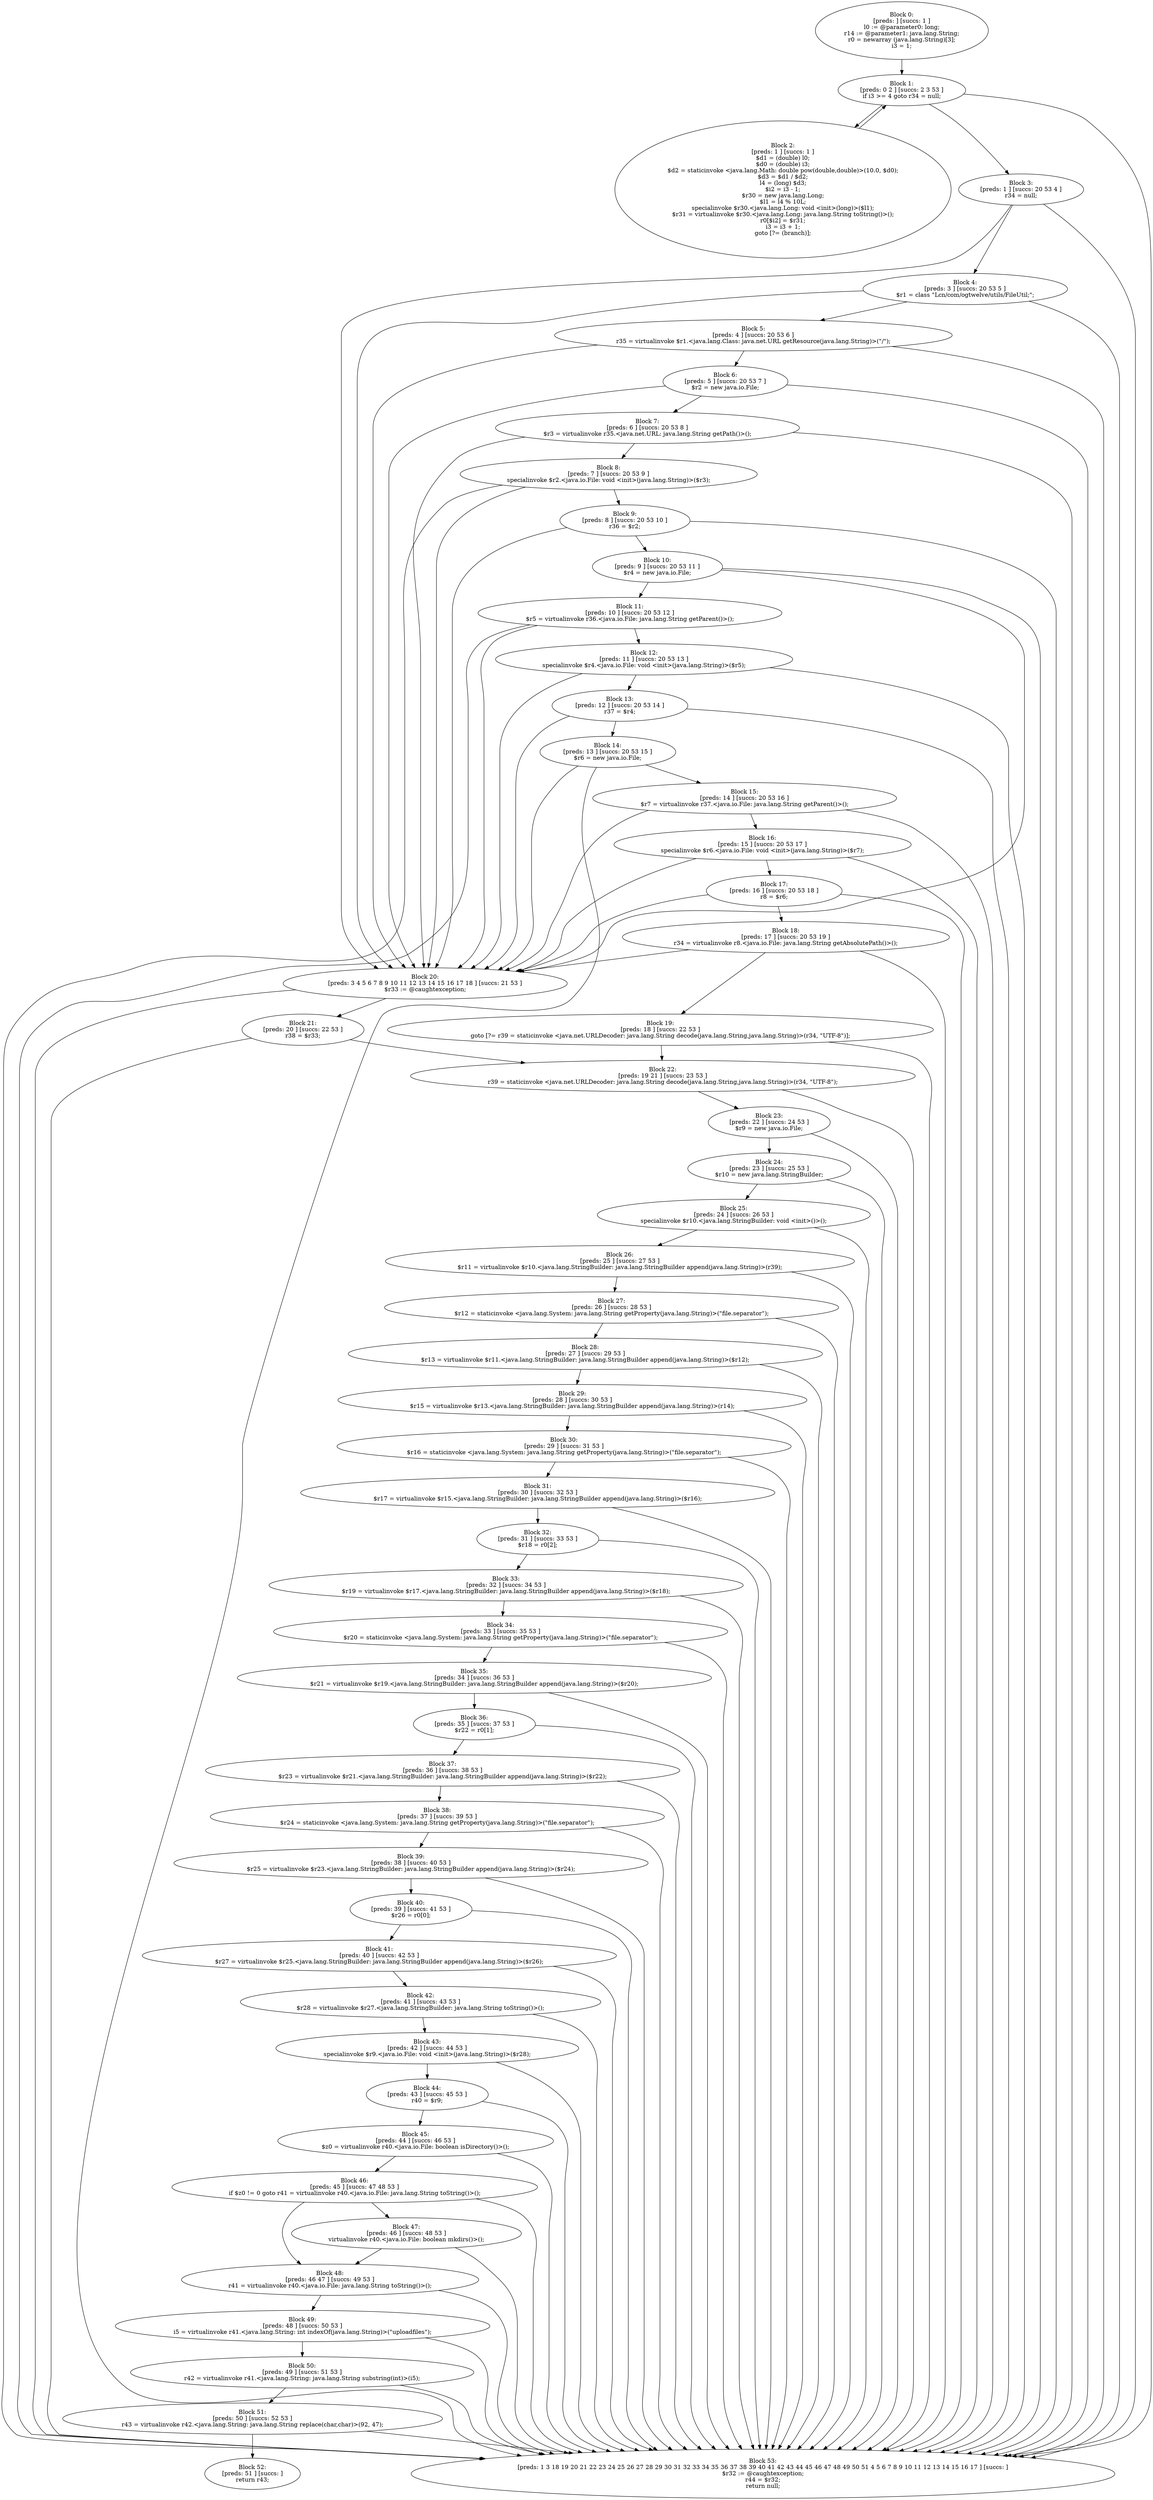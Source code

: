 digraph "unitGraph" {
    "Block 0:
[preds: ] [succs: 1 ]
l0 := @parameter0: long;
r14 := @parameter1: java.lang.String;
r0 = newarray (java.lang.String)[3];
i3 = 1;
"
    "Block 1:
[preds: 0 2 ] [succs: 2 3 53 ]
if i3 >= 4 goto r34 = null;
"
    "Block 2:
[preds: 1 ] [succs: 1 ]
$d1 = (double) l0;
$d0 = (double) i3;
$d2 = staticinvoke <java.lang.Math: double pow(double,double)>(10.0, $d0);
$d3 = $d1 / $d2;
l4 = (long) $d3;
$i2 = i3 - 1;
$r30 = new java.lang.Long;
$l1 = l4 % 10L;
specialinvoke $r30.<java.lang.Long: void <init>(long)>($l1);
$r31 = virtualinvoke $r30.<java.lang.Long: java.lang.String toString()>();
r0[$i2] = $r31;
i3 = i3 + 1;
goto [?= (branch)];
"
    "Block 3:
[preds: 1 ] [succs: 20 53 4 ]
r34 = null;
"
    "Block 4:
[preds: 3 ] [succs: 20 53 5 ]
$r1 = class \"Lcn/com/ogtwelve/utils/FileUtil;\";
"
    "Block 5:
[preds: 4 ] [succs: 20 53 6 ]
r35 = virtualinvoke $r1.<java.lang.Class: java.net.URL getResource(java.lang.String)>(\"/\");
"
    "Block 6:
[preds: 5 ] [succs: 20 53 7 ]
$r2 = new java.io.File;
"
    "Block 7:
[preds: 6 ] [succs: 20 53 8 ]
$r3 = virtualinvoke r35.<java.net.URL: java.lang.String getPath()>();
"
    "Block 8:
[preds: 7 ] [succs: 20 53 9 ]
specialinvoke $r2.<java.io.File: void <init>(java.lang.String)>($r3);
"
    "Block 9:
[preds: 8 ] [succs: 20 53 10 ]
r36 = $r2;
"
    "Block 10:
[preds: 9 ] [succs: 20 53 11 ]
$r4 = new java.io.File;
"
    "Block 11:
[preds: 10 ] [succs: 20 53 12 ]
$r5 = virtualinvoke r36.<java.io.File: java.lang.String getParent()>();
"
    "Block 12:
[preds: 11 ] [succs: 20 53 13 ]
specialinvoke $r4.<java.io.File: void <init>(java.lang.String)>($r5);
"
    "Block 13:
[preds: 12 ] [succs: 20 53 14 ]
r37 = $r4;
"
    "Block 14:
[preds: 13 ] [succs: 20 53 15 ]
$r6 = new java.io.File;
"
    "Block 15:
[preds: 14 ] [succs: 20 53 16 ]
$r7 = virtualinvoke r37.<java.io.File: java.lang.String getParent()>();
"
    "Block 16:
[preds: 15 ] [succs: 20 53 17 ]
specialinvoke $r6.<java.io.File: void <init>(java.lang.String)>($r7);
"
    "Block 17:
[preds: 16 ] [succs: 20 53 18 ]
r8 = $r6;
"
    "Block 18:
[preds: 17 ] [succs: 20 53 19 ]
r34 = virtualinvoke r8.<java.io.File: java.lang.String getAbsolutePath()>();
"
    "Block 19:
[preds: 18 ] [succs: 22 53 ]
goto [?= r39 = staticinvoke <java.net.URLDecoder: java.lang.String decode(java.lang.String,java.lang.String)>(r34, \"UTF-8\")];
"
    "Block 20:
[preds: 3 4 5 6 7 8 9 10 11 12 13 14 15 16 17 18 ] [succs: 21 53 ]
$r33 := @caughtexception;
"
    "Block 21:
[preds: 20 ] [succs: 22 53 ]
r38 = $r33;
"
    "Block 22:
[preds: 19 21 ] [succs: 23 53 ]
r39 = staticinvoke <java.net.URLDecoder: java.lang.String decode(java.lang.String,java.lang.String)>(r34, \"UTF-8\");
"
    "Block 23:
[preds: 22 ] [succs: 24 53 ]
$r9 = new java.io.File;
"
    "Block 24:
[preds: 23 ] [succs: 25 53 ]
$r10 = new java.lang.StringBuilder;
"
    "Block 25:
[preds: 24 ] [succs: 26 53 ]
specialinvoke $r10.<java.lang.StringBuilder: void <init>()>();
"
    "Block 26:
[preds: 25 ] [succs: 27 53 ]
$r11 = virtualinvoke $r10.<java.lang.StringBuilder: java.lang.StringBuilder append(java.lang.String)>(r39);
"
    "Block 27:
[preds: 26 ] [succs: 28 53 ]
$r12 = staticinvoke <java.lang.System: java.lang.String getProperty(java.lang.String)>(\"file.separator\");
"
    "Block 28:
[preds: 27 ] [succs: 29 53 ]
$r13 = virtualinvoke $r11.<java.lang.StringBuilder: java.lang.StringBuilder append(java.lang.String)>($r12);
"
    "Block 29:
[preds: 28 ] [succs: 30 53 ]
$r15 = virtualinvoke $r13.<java.lang.StringBuilder: java.lang.StringBuilder append(java.lang.String)>(r14);
"
    "Block 30:
[preds: 29 ] [succs: 31 53 ]
$r16 = staticinvoke <java.lang.System: java.lang.String getProperty(java.lang.String)>(\"file.separator\");
"
    "Block 31:
[preds: 30 ] [succs: 32 53 ]
$r17 = virtualinvoke $r15.<java.lang.StringBuilder: java.lang.StringBuilder append(java.lang.String)>($r16);
"
    "Block 32:
[preds: 31 ] [succs: 33 53 ]
$r18 = r0[2];
"
    "Block 33:
[preds: 32 ] [succs: 34 53 ]
$r19 = virtualinvoke $r17.<java.lang.StringBuilder: java.lang.StringBuilder append(java.lang.String)>($r18);
"
    "Block 34:
[preds: 33 ] [succs: 35 53 ]
$r20 = staticinvoke <java.lang.System: java.lang.String getProperty(java.lang.String)>(\"file.separator\");
"
    "Block 35:
[preds: 34 ] [succs: 36 53 ]
$r21 = virtualinvoke $r19.<java.lang.StringBuilder: java.lang.StringBuilder append(java.lang.String)>($r20);
"
    "Block 36:
[preds: 35 ] [succs: 37 53 ]
$r22 = r0[1];
"
    "Block 37:
[preds: 36 ] [succs: 38 53 ]
$r23 = virtualinvoke $r21.<java.lang.StringBuilder: java.lang.StringBuilder append(java.lang.String)>($r22);
"
    "Block 38:
[preds: 37 ] [succs: 39 53 ]
$r24 = staticinvoke <java.lang.System: java.lang.String getProperty(java.lang.String)>(\"file.separator\");
"
    "Block 39:
[preds: 38 ] [succs: 40 53 ]
$r25 = virtualinvoke $r23.<java.lang.StringBuilder: java.lang.StringBuilder append(java.lang.String)>($r24);
"
    "Block 40:
[preds: 39 ] [succs: 41 53 ]
$r26 = r0[0];
"
    "Block 41:
[preds: 40 ] [succs: 42 53 ]
$r27 = virtualinvoke $r25.<java.lang.StringBuilder: java.lang.StringBuilder append(java.lang.String)>($r26);
"
    "Block 42:
[preds: 41 ] [succs: 43 53 ]
$r28 = virtualinvoke $r27.<java.lang.StringBuilder: java.lang.String toString()>();
"
    "Block 43:
[preds: 42 ] [succs: 44 53 ]
specialinvoke $r9.<java.io.File: void <init>(java.lang.String)>($r28);
"
    "Block 44:
[preds: 43 ] [succs: 45 53 ]
r40 = $r9;
"
    "Block 45:
[preds: 44 ] [succs: 46 53 ]
$z0 = virtualinvoke r40.<java.io.File: boolean isDirectory()>();
"
    "Block 46:
[preds: 45 ] [succs: 47 48 53 ]
if $z0 != 0 goto r41 = virtualinvoke r40.<java.io.File: java.lang.String toString()>();
"
    "Block 47:
[preds: 46 ] [succs: 48 53 ]
virtualinvoke r40.<java.io.File: boolean mkdirs()>();
"
    "Block 48:
[preds: 46 47 ] [succs: 49 53 ]
r41 = virtualinvoke r40.<java.io.File: java.lang.String toString()>();
"
    "Block 49:
[preds: 48 ] [succs: 50 53 ]
i5 = virtualinvoke r41.<java.lang.String: int indexOf(java.lang.String)>(\"uploadfiles\");
"
    "Block 50:
[preds: 49 ] [succs: 51 53 ]
r42 = virtualinvoke r41.<java.lang.String: java.lang.String substring(int)>(i5);
"
    "Block 51:
[preds: 50 ] [succs: 52 53 ]
r43 = virtualinvoke r42.<java.lang.String: java.lang.String replace(char,char)>(92, 47);
"
    "Block 52:
[preds: 51 ] [succs: ]
return r43;
"
    "Block 53:
[preds: 1 3 18 19 20 21 22 23 24 25 26 27 28 29 30 31 32 33 34 35 36 37 38 39 40 41 42 43 44 45 46 47 48 49 50 51 4 5 6 7 8 9 10 11 12 13 14 15 16 17 ] [succs: ]
$r32 := @caughtexception;
r44 = $r32;
return null;
"
    "Block 0:
[preds: ] [succs: 1 ]
l0 := @parameter0: long;
r14 := @parameter1: java.lang.String;
r0 = newarray (java.lang.String)[3];
i3 = 1;
"->"Block 1:
[preds: 0 2 ] [succs: 2 3 53 ]
if i3 >= 4 goto r34 = null;
";
    "Block 1:
[preds: 0 2 ] [succs: 2 3 53 ]
if i3 >= 4 goto r34 = null;
"->"Block 2:
[preds: 1 ] [succs: 1 ]
$d1 = (double) l0;
$d0 = (double) i3;
$d2 = staticinvoke <java.lang.Math: double pow(double,double)>(10.0, $d0);
$d3 = $d1 / $d2;
l4 = (long) $d3;
$i2 = i3 - 1;
$r30 = new java.lang.Long;
$l1 = l4 % 10L;
specialinvoke $r30.<java.lang.Long: void <init>(long)>($l1);
$r31 = virtualinvoke $r30.<java.lang.Long: java.lang.String toString()>();
r0[$i2] = $r31;
i3 = i3 + 1;
goto [?= (branch)];
";
    "Block 1:
[preds: 0 2 ] [succs: 2 3 53 ]
if i3 >= 4 goto r34 = null;
"->"Block 3:
[preds: 1 ] [succs: 20 53 4 ]
r34 = null;
";
    "Block 1:
[preds: 0 2 ] [succs: 2 3 53 ]
if i3 >= 4 goto r34 = null;
"->"Block 53:
[preds: 1 3 18 19 20 21 22 23 24 25 26 27 28 29 30 31 32 33 34 35 36 37 38 39 40 41 42 43 44 45 46 47 48 49 50 51 4 5 6 7 8 9 10 11 12 13 14 15 16 17 ] [succs: ]
$r32 := @caughtexception;
r44 = $r32;
return null;
";
    "Block 2:
[preds: 1 ] [succs: 1 ]
$d1 = (double) l0;
$d0 = (double) i3;
$d2 = staticinvoke <java.lang.Math: double pow(double,double)>(10.0, $d0);
$d3 = $d1 / $d2;
l4 = (long) $d3;
$i2 = i3 - 1;
$r30 = new java.lang.Long;
$l1 = l4 % 10L;
specialinvoke $r30.<java.lang.Long: void <init>(long)>($l1);
$r31 = virtualinvoke $r30.<java.lang.Long: java.lang.String toString()>();
r0[$i2] = $r31;
i3 = i3 + 1;
goto [?= (branch)];
"->"Block 1:
[preds: 0 2 ] [succs: 2 3 53 ]
if i3 >= 4 goto r34 = null;
";
    "Block 3:
[preds: 1 ] [succs: 20 53 4 ]
r34 = null;
"->"Block 20:
[preds: 3 4 5 6 7 8 9 10 11 12 13 14 15 16 17 18 ] [succs: 21 53 ]
$r33 := @caughtexception;
";
    "Block 3:
[preds: 1 ] [succs: 20 53 4 ]
r34 = null;
"->"Block 53:
[preds: 1 3 18 19 20 21 22 23 24 25 26 27 28 29 30 31 32 33 34 35 36 37 38 39 40 41 42 43 44 45 46 47 48 49 50 51 4 5 6 7 8 9 10 11 12 13 14 15 16 17 ] [succs: ]
$r32 := @caughtexception;
r44 = $r32;
return null;
";
    "Block 3:
[preds: 1 ] [succs: 20 53 4 ]
r34 = null;
"->"Block 4:
[preds: 3 ] [succs: 20 53 5 ]
$r1 = class \"Lcn/com/ogtwelve/utils/FileUtil;\";
";
    "Block 4:
[preds: 3 ] [succs: 20 53 5 ]
$r1 = class \"Lcn/com/ogtwelve/utils/FileUtil;\";
"->"Block 20:
[preds: 3 4 5 6 7 8 9 10 11 12 13 14 15 16 17 18 ] [succs: 21 53 ]
$r33 := @caughtexception;
";
    "Block 4:
[preds: 3 ] [succs: 20 53 5 ]
$r1 = class \"Lcn/com/ogtwelve/utils/FileUtil;\";
"->"Block 53:
[preds: 1 3 18 19 20 21 22 23 24 25 26 27 28 29 30 31 32 33 34 35 36 37 38 39 40 41 42 43 44 45 46 47 48 49 50 51 4 5 6 7 8 9 10 11 12 13 14 15 16 17 ] [succs: ]
$r32 := @caughtexception;
r44 = $r32;
return null;
";
    "Block 4:
[preds: 3 ] [succs: 20 53 5 ]
$r1 = class \"Lcn/com/ogtwelve/utils/FileUtil;\";
"->"Block 5:
[preds: 4 ] [succs: 20 53 6 ]
r35 = virtualinvoke $r1.<java.lang.Class: java.net.URL getResource(java.lang.String)>(\"/\");
";
    "Block 5:
[preds: 4 ] [succs: 20 53 6 ]
r35 = virtualinvoke $r1.<java.lang.Class: java.net.URL getResource(java.lang.String)>(\"/\");
"->"Block 20:
[preds: 3 4 5 6 7 8 9 10 11 12 13 14 15 16 17 18 ] [succs: 21 53 ]
$r33 := @caughtexception;
";
    "Block 5:
[preds: 4 ] [succs: 20 53 6 ]
r35 = virtualinvoke $r1.<java.lang.Class: java.net.URL getResource(java.lang.String)>(\"/\");
"->"Block 53:
[preds: 1 3 18 19 20 21 22 23 24 25 26 27 28 29 30 31 32 33 34 35 36 37 38 39 40 41 42 43 44 45 46 47 48 49 50 51 4 5 6 7 8 9 10 11 12 13 14 15 16 17 ] [succs: ]
$r32 := @caughtexception;
r44 = $r32;
return null;
";
    "Block 5:
[preds: 4 ] [succs: 20 53 6 ]
r35 = virtualinvoke $r1.<java.lang.Class: java.net.URL getResource(java.lang.String)>(\"/\");
"->"Block 6:
[preds: 5 ] [succs: 20 53 7 ]
$r2 = new java.io.File;
";
    "Block 6:
[preds: 5 ] [succs: 20 53 7 ]
$r2 = new java.io.File;
"->"Block 20:
[preds: 3 4 5 6 7 8 9 10 11 12 13 14 15 16 17 18 ] [succs: 21 53 ]
$r33 := @caughtexception;
";
    "Block 6:
[preds: 5 ] [succs: 20 53 7 ]
$r2 = new java.io.File;
"->"Block 53:
[preds: 1 3 18 19 20 21 22 23 24 25 26 27 28 29 30 31 32 33 34 35 36 37 38 39 40 41 42 43 44 45 46 47 48 49 50 51 4 5 6 7 8 9 10 11 12 13 14 15 16 17 ] [succs: ]
$r32 := @caughtexception;
r44 = $r32;
return null;
";
    "Block 6:
[preds: 5 ] [succs: 20 53 7 ]
$r2 = new java.io.File;
"->"Block 7:
[preds: 6 ] [succs: 20 53 8 ]
$r3 = virtualinvoke r35.<java.net.URL: java.lang.String getPath()>();
";
    "Block 7:
[preds: 6 ] [succs: 20 53 8 ]
$r3 = virtualinvoke r35.<java.net.URL: java.lang.String getPath()>();
"->"Block 20:
[preds: 3 4 5 6 7 8 9 10 11 12 13 14 15 16 17 18 ] [succs: 21 53 ]
$r33 := @caughtexception;
";
    "Block 7:
[preds: 6 ] [succs: 20 53 8 ]
$r3 = virtualinvoke r35.<java.net.URL: java.lang.String getPath()>();
"->"Block 53:
[preds: 1 3 18 19 20 21 22 23 24 25 26 27 28 29 30 31 32 33 34 35 36 37 38 39 40 41 42 43 44 45 46 47 48 49 50 51 4 5 6 7 8 9 10 11 12 13 14 15 16 17 ] [succs: ]
$r32 := @caughtexception;
r44 = $r32;
return null;
";
    "Block 7:
[preds: 6 ] [succs: 20 53 8 ]
$r3 = virtualinvoke r35.<java.net.URL: java.lang.String getPath()>();
"->"Block 8:
[preds: 7 ] [succs: 20 53 9 ]
specialinvoke $r2.<java.io.File: void <init>(java.lang.String)>($r3);
";
    "Block 8:
[preds: 7 ] [succs: 20 53 9 ]
specialinvoke $r2.<java.io.File: void <init>(java.lang.String)>($r3);
"->"Block 20:
[preds: 3 4 5 6 7 8 9 10 11 12 13 14 15 16 17 18 ] [succs: 21 53 ]
$r33 := @caughtexception;
";
    "Block 8:
[preds: 7 ] [succs: 20 53 9 ]
specialinvoke $r2.<java.io.File: void <init>(java.lang.String)>($r3);
"->"Block 53:
[preds: 1 3 18 19 20 21 22 23 24 25 26 27 28 29 30 31 32 33 34 35 36 37 38 39 40 41 42 43 44 45 46 47 48 49 50 51 4 5 6 7 8 9 10 11 12 13 14 15 16 17 ] [succs: ]
$r32 := @caughtexception;
r44 = $r32;
return null;
";
    "Block 8:
[preds: 7 ] [succs: 20 53 9 ]
specialinvoke $r2.<java.io.File: void <init>(java.lang.String)>($r3);
"->"Block 9:
[preds: 8 ] [succs: 20 53 10 ]
r36 = $r2;
";
    "Block 9:
[preds: 8 ] [succs: 20 53 10 ]
r36 = $r2;
"->"Block 20:
[preds: 3 4 5 6 7 8 9 10 11 12 13 14 15 16 17 18 ] [succs: 21 53 ]
$r33 := @caughtexception;
";
    "Block 9:
[preds: 8 ] [succs: 20 53 10 ]
r36 = $r2;
"->"Block 53:
[preds: 1 3 18 19 20 21 22 23 24 25 26 27 28 29 30 31 32 33 34 35 36 37 38 39 40 41 42 43 44 45 46 47 48 49 50 51 4 5 6 7 8 9 10 11 12 13 14 15 16 17 ] [succs: ]
$r32 := @caughtexception;
r44 = $r32;
return null;
";
    "Block 9:
[preds: 8 ] [succs: 20 53 10 ]
r36 = $r2;
"->"Block 10:
[preds: 9 ] [succs: 20 53 11 ]
$r4 = new java.io.File;
";
    "Block 10:
[preds: 9 ] [succs: 20 53 11 ]
$r4 = new java.io.File;
"->"Block 20:
[preds: 3 4 5 6 7 8 9 10 11 12 13 14 15 16 17 18 ] [succs: 21 53 ]
$r33 := @caughtexception;
";
    "Block 10:
[preds: 9 ] [succs: 20 53 11 ]
$r4 = new java.io.File;
"->"Block 53:
[preds: 1 3 18 19 20 21 22 23 24 25 26 27 28 29 30 31 32 33 34 35 36 37 38 39 40 41 42 43 44 45 46 47 48 49 50 51 4 5 6 7 8 9 10 11 12 13 14 15 16 17 ] [succs: ]
$r32 := @caughtexception;
r44 = $r32;
return null;
";
    "Block 10:
[preds: 9 ] [succs: 20 53 11 ]
$r4 = new java.io.File;
"->"Block 11:
[preds: 10 ] [succs: 20 53 12 ]
$r5 = virtualinvoke r36.<java.io.File: java.lang.String getParent()>();
";
    "Block 11:
[preds: 10 ] [succs: 20 53 12 ]
$r5 = virtualinvoke r36.<java.io.File: java.lang.String getParent()>();
"->"Block 20:
[preds: 3 4 5 6 7 8 9 10 11 12 13 14 15 16 17 18 ] [succs: 21 53 ]
$r33 := @caughtexception;
";
    "Block 11:
[preds: 10 ] [succs: 20 53 12 ]
$r5 = virtualinvoke r36.<java.io.File: java.lang.String getParent()>();
"->"Block 53:
[preds: 1 3 18 19 20 21 22 23 24 25 26 27 28 29 30 31 32 33 34 35 36 37 38 39 40 41 42 43 44 45 46 47 48 49 50 51 4 5 6 7 8 9 10 11 12 13 14 15 16 17 ] [succs: ]
$r32 := @caughtexception;
r44 = $r32;
return null;
";
    "Block 11:
[preds: 10 ] [succs: 20 53 12 ]
$r5 = virtualinvoke r36.<java.io.File: java.lang.String getParent()>();
"->"Block 12:
[preds: 11 ] [succs: 20 53 13 ]
specialinvoke $r4.<java.io.File: void <init>(java.lang.String)>($r5);
";
    "Block 12:
[preds: 11 ] [succs: 20 53 13 ]
specialinvoke $r4.<java.io.File: void <init>(java.lang.String)>($r5);
"->"Block 20:
[preds: 3 4 5 6 7 8 9 10 11 12 13 14 15 16 17 18 ] [succs: 21 53 ]
$r33 := @caughtexception;
";
    "Block 12:
[preds: 11 ] [succs: 20 53 13 ]
specialinvoke $r4.<java.io.File: void <init>(java.lang.String)>($r5);
"->"Block 53:
[preds: 1 3 18 19 20 21 22 23 24 25 26 27 28 29 30 31 32 33 34 35 36 37 38 39 40 41 42 43 44 45 46 47 48 49 50 51 4 5 6 7 8 9 10 11 12 13 14 15 16 17 ] [succs: ]
$r32 := @caughtexception;
r44 = $r32;
return null;
";
    "Block 12:
[preds: 11 ] [succs: 20 53 13 ]
specialinvoke $r4.<java.io.File: void <init>(java.lang.String)>($r5);
"->"Block 13:
[preds: 12 ] [succs: 20 53 14 ]
r37 = $r4;
";
    "Block 13:
[preds: 12 ] [succs: 20 53 14 ]
r37 = $r4;
"->"Block 20:
[preds: 3 4 5 6 7 8 9 10 11 12 13 14 15 16 17 18 ] [succs: 21 53 ]
$r33 := @caughtexception;
";
    "Block 13:
[preds: 12 ] [succs: 20 53 14 ]
r37 = $r4;
"->"Block 53:
[preds: 1 3 18 19 20 21 22 23 24 25 26 27 28 29 30 31 32 33 34 35 36 37 38 39 40 41 42 43 44 45 46 47 48 49 50 51 4 5 6 7 8 9 10 11 12 13 14 15 16 17 ] [succs: ]
$r32 := @caughtexception;
r44 = $r32;
return null;
";
    "Block 13:
[preds: 12 ] [succs: 20 53 14 ]
r37 = $r4;
"->"Block 14:
[preds: 13 ] [succs: 20 53 15 ]
$r6 = new java.io.File;
";
    "Block 14:
[preds: 13 ] [succs: 20 53 15 ]
$r6 = new java.io.File;
"->"Block 20:
[preds: 3 4 5 6 7 8 9 10 11 12 13 14 15 16 17 18 ] [succs: 21 53 ]
$r33 := @caughtexception;
";
    "Block 14:
[preds: 13 ] [succs: 20 53 15 ]
$r6 = new java.io.File;
"->"Block 53:
[preds: 1 3 18 19 20 21 22 23 24 25 26 27 28 29 30 31 32 33 34 35 36 37 38 39 40 41 42 43 44 45 46 47 48 49 50 51 4 5 6 7 8 9 10 11 12 13 14 15 16 17 ] [succs: ]
$r32 := @caughtexception;
r44 = $r32;
return null;
";
    "Block 14:
[preds: 13 ] [succs: 20 53 15 ]
$r6 = new java.io.File;
"->"Block 15:
[preds: 14 ] [succs: 20 53 16 ]
$r7 = virtualinvoke r37.<java.io.File: java.lang.String getParent()>();
";
    "Block 15:
[preds: 14 ] [succs: 20 53 16 ]
$r7 = virtualinvoke r37.<java.io.File: java.lang.String getParent()>();
"->"Block 20:
[preds: 3 4 5 6 7 8 9 10 11 12 13 14 15 16 17 18 ] [succs: 21 53 ]
$r33 := @caughtexception;
";
    "Block 15:
[preds: 14 ] [succs: 20 53 16 ]
$r7 = virtualinvoke r37.<java.io.File: java.lang.String getParent()>();
"->"Block 53:
[preds: 1 3 18 19 20 21 22 23 24 25 26 27 28 29 30 31 32 33 34 35 36 37 38 39 40 41 42 43 44 45 46 47 48 49 50 51 4 5 6 7 8 9 10 11 12 13 14 15 16 17 ] [succs: ]
$r32 := @caughtexception;
r44 = $r32;
return null;
";
    "Block 15:
[preds: 14 ] [succs: 20 53 16 ]
$r7 = virtualinvoke r37.<java.io.File: java.lang.String getParent()>();
"->"Block 16:
[preds: 15 ] [succs: 20 53 17 ]
specialinvoke $r6.<java.io.File: void <init>(java.lang.String)>($r7);
";
    "Block 16:
[preds: 15 ] [succs: 20 53 17 ]
specialinvoke $r6.<java.io.File: void <init>(java.lang.String)>($r7);
"->"Block 20:
[preds: 3 4 5 6 7 8 9 10 11 12 13 14 15 16 17 18 ] [succs: 21 53 ]
$r33 := @caughtexception;
";
    "Block 16:
[preds: 15 ] [succs: 20 53 17 ]
specialinvoke $r6.<java.io.File: void <init>(java.lang.String)>($r7);
"->"Block 53:
[preds: 1 3 18 19 20 21 22 23 24 25 26 27 28 29 30 31 32 33 34 35 36 37 38 39 40 41 42 43 44 45 46 47 48 49 50 51 4 5 6 7 8 9 10 11 12 13 14 15 16 17 ] [succs: ]
$r32 := @caughtexception;
r44 = $r32;
return null;
";
    "Block 16:
[preds: 15 ] [succs: 20 53 17 ]
specialinvoke $r6.<java.io.File: void <init>(java.lang.String)>($r7);
"->"Block 17:
[preds: 16 ] [succs: 20 53 18 ]
r8 = $r6;
";
    "Block 17:
[preds: 16 ] [succs: 20 53 18 ]
r8 = $r6;
"->"Block 20:
[preds: 3 4 5 6 7 8 9 10 11 12 13 14 15 16 17 18 ] [succs: 21 53 ]
$r33 := @caughtexception;
";
    "Block 17:
[preds: 16 ] [succs: 20 53 18 ]
r8 = $r6;
"->"Block 53:
[preds: 1 3 18 19 20 21 22 23 24 25 26 27 28 29 30 31 32 33 34 35 36 37 38 39 40 41 42 43 44 45 46 47 48 49 50 51 4 5 6 7 8 9 10 11 12 13 14 15 16 17 ] [succs: ]
$r32 := @caughtexception;
r44 = $r32;
return null;
";
    "Block 17:
[preds: 16 ] [succs: 20 53 18 ]
r8 = $r6;
"->"Block 18:
[preds: 17 ] [succs: 20 53 19 ]
r34 = virtualinvoke r8.<java.io.File: java.lang.String getAbsolutePath()>();
";
    "Block 18:
[preds: 17 ] [succs: 20 53 19 ]
r34 = virtualinvoke r8.<java.io.File: java.lang.String getAbsolutePath()>();
"->"Block 20:
[preds: 3 4 5 6 7 8 9 10 11 12 13 14 15 16 17 18 ] [succs: 21 53 ]
$r33 := @caughtexception;
";
    "Block 18:
[preds: 17 ] [succs: 20 53 19 ]
r34 = virtualinvoke r8.<java.io.File: java.lang.String getAbsolutePath()>();
"->"Block 53:
[preds: 1 3 18 19 20 21 22 23 24 25 26 27 28 29 30 31 32 33 34 35 36 37 38 39 40 41 42 43 44 45 46 47 48 49 50 51 4 5 6 7 8 9 10 11 12 13 14 15 16 17 ] [succs: ]
$r32 := @caughtexception;
r44 = $r32;
return null;
";
    "Block 18:
[preds: 17 ] [succs: 20 53 19 ]
r34 = virtualinvoke r8.<java.io.File: java.lang.String getAbsolutePath()>();
"->"Block 19:
[preds: 18 ] [succs: 22 53 ]
goto [?= r39 = staticinvoke <java.net.URLDecoder: java.lang.String decode(java.lang.String,java.lang.String)>(r34, \"UTF-8\")];
";
    "Block 19:
[preds: 18 ] [succs: 22 53 ]
goto [?= r39 = staticinvoke <java.net.URLDecoder: java.lang.String decode(java.lang.String,java.lang.String)>(r34, \"UTF-8\")];
"->"Block 22:
[preds: 19 21 ] [succs: 23 53 ]
r39 = staticinvoke <java.net.URLDecoder: java.lang.String decode(java.lang.String,java.lang.String)>(r34, \"UTF-8\");
";
    "Block 19:
[preds: 18 ] [succs: 22 53 ]
goto [?= r39 = staticinvoke <java.net.URLDecoder: java.lang.String decode(java.lang.String,java.lang.String)>(r34, \"UTF-8\")];
"->"Block 53:
[preds: 1 3 18 19 20 21 22 23 24 25 26 27 28 29 30 31 32 33 34 35 36 37 38 39 40 41 42 43 44 45 46 47 48 49 50 51 4 5 6 7 8 9 10 11 12 13 14 15 16 17 ] [succs: ]
$r32 := @caughtexception;
r44 = $r32;
return null;
";
    "Block 20:
[preds: 3 4 5 6 7 8 9 10 11 12 13 14 15 16 17 18 ] [succs: 21 53 ]
$r33 := @caughtexception;
"->"Block 21:
[preds: 20 ] [succs: 22 53 ]
r38 = $r33;
";
    "Block 20:
[preds: 3 4 5 6 7 8 9 10 11 12 13 14 15 16 17 18 ] [succs: 21 53 ]
$r33 := @caughtexception;
"->"Block 53:
[preds: 1 3 18 19 20 21 22 23 24 25 26 27 28 29 30 31 32 33 34 35 36 37 38 39 40 41 42 43 44 45 46 47 48 49 50 51 4 5 6 7 8 9 10 11 12 13 14 15 16 17 ] [succs: ]
$r32 := @caughtexception;
r44 = $r32;
return null;
";
    "Block 21:
[preds: 20 ] [succs: 22 53 ]
r38 = $r33;
"->"Block 22:
[preds: 19 21 ] [succs: 23 53 ]
r39 = staticinvoke <java.net.URLDecoder: java.lang.String decode(java.lang.String,java.lang.String)>(r34, \"UTF-8\");
";
    "Block 21:
[preds: 20 ] [succs: 22 53 ]
r38 = $r33;
"->"Block 53:
[preds: 1 3 18 19 20 21 22 23 24 25 26 27 28 29 30 31 32 33 34 35 36 37 38 39 40 41 42 43 44 45 46 47 48 49 50 51 4 5 6 7 8 9 10 11 12 13 14 15 16 17 ] [succs: ]
$r32 := @caughtexception;
r44 = $r32;
return null;
";
    "Block 22:
[preds: 19 21 ] [succs: 23 53 ]
r39 = staticinvoke <java.net.URLDecoder: java.lang.String decode(java.lang.String,java.lang.String)>(r34, \"UTF-8\");
"->"Block 23:
[preds: 22 ] [succs: 24 53 ]
$r9 = new java.io.File;
";
    "Block 22:
[preds: 19 21 ] [succs: 23 53 ]
r39 = staticinvoke <java.net.URLDecoder: java.lang.String decode(java.lang.String,java.lang.String)>(r34, \"UTF-8\");
"->"Block 53:
[preds: 1 3 18 19 20 21 22 23 24 25 26 27 28 29 30 31 32 33 34 35 36 37 38 39 40 41 42 43 44 45 46 47 48 49 50 51 4 5 6 7 8 9 10 11 12 13 14 15 16 17 ] [succs: ]
$r32 := @caughtexception;
r44 = $r32;
return null;
";
    "Block 23:
[preds: 22 ] [succs: 24 53 ]
$r9 = new java.io.File;
"->"Block 24:
[preds: 23 ] [succs: 25 53 ]
$r10 = new java.lang.StringBuilder;
";
    "Block 23:
[preds: 22 ] [succs: 24 53 ]
$r9 = new java.io.File;
"->"Block 53:
[preds: 1 3 18 19 20 21 22 23 24 25 26 27 28 29 30 31 32 33 34 35 36 37 38 39 40 41 42 43 44 45 46 47 48 49 50 51 4 5 6 7 8 9 10 11 12 13 14 15 16 17 ] [succs: ]
$r32 := @caughtexception;
r44 = $r32;
return null;
";
    "Block 24:
[preds: 23 ] [succs: 25 53 ]
$r10 = new java.lang.StringBuilder;
"->"Block 25:
[preds: 24 ] [succs: 26 53 ]
specialinvoke $r10.<java.lang.StringBuilder: void <init>()>();
";
    "Block 24:
[preds: 23 ] [succs: 25 53 ]
$r10 = new java.lang.StringBuilder;
"->"Block 53:
[preds: 1 3 18 19 20 21 22 23 24 25 26 27 28 29 30 31 32 33 34 35 36 37 38 39 40 41 42 43 44 45 46 47 48 49 50 51 4 5 6 7 8 9 10 11 12 13 14 15 16 17 ] [succs: ]
$r32 := @caughtexception;
r44 = $r32;
return null;
";
    "Block 25:
[preds: 24 ] [succs: 26 53 ]
specialinvoke $r10.<java.lang.StringBuilder: void <init>()>();
"->"Block 26:
[preds: 25 ] [succs: 27 53 ]
$r11 = virtualinvoke $r10.<java.lang.StringBuilder: java.lang.StringBuilder append(java.lang.String)>(r39);
";
    "Block 25:
[preds: 24 ] [succs: 26 53 ]
specialinvoke $r10.<java.lang.StringBuilder: void <init>()>();
"->"Block 53:
[preds: 1 3 18 19 20 21 22 23 24 25 26 27 28 29 30 31 32 33 34 35 36 37 38 39 40 41 42 43 44 45 46 47 48 49 50 51 4 5 6 7 8 9 10 11 12 13 14 15 16 17 ] [succs: ]
$r32 := @caughtexception;
r44 = $r32;
return null;
";
    "Block 26:
[preds: 25 ] [succs: 27 53 ]
$r11 = virtualinvoke $r10.<java.lang.StringBuilder: java.lang.StringBuilder append(java.lang.String)>(r39);
"->"Block 27:
[preds: 26 ] [succs: 28 53 ]
$r12 = staticinvoke <java.lang.System: java.lang.String getProperty(java.lang.String)>(\"file.separator\");
";
    "Block 26:
[preds: 25 ] [succs: 27 53 ]
$r11 = virtualinvoke $r10.<java.lang.StringBuilder: java.lang.StringBuilder append(java.lang.String)>(r39);
"->"Block 53:
[preds: 1 3 18 19 20 21 22 23 24 25 26 27 28 29 30 31 32 33 34 35 36 37 38 39 40 41 42 43 44 45 46 47 48 49 50 51 4 5 6 7 8 9 10 11 12 13 14 15 16 17 ] [succs: ]
$r32 := @caughtexception;
r44 = $r32;
return null;
";
    "Block 27:
[preds: 26 ] [succs: 28 53 ]
$r12 = staticinvoke <java.lang.System: java.lang.String getProperty(java.lang.String)>(\"file.separator\");
"->"Block 28:
[preds: 27 ] [succs: 29 53 ]
$r13 = virtualinvoke $r11.<java.lang.StringBuilder: java.lang.StringBuilder append(java.lang.String)>($r12);
";
    "Block 27:
[preds: 26 ] [succs: 28 53 ]
$r12 = staticinvoke <java.lang.System: java.lang.String getProperty(java.lang.String)>(\"file.separator\");
"->"Block 53:
[preds: 1 3 18 19 20 21 22 23 24 25 26 27 28 29 30 31 32 33 34 35 36 37 38 39 40 41 42 43 44 45 46 47 48 49 50 51 4 5 6 7 8 9 10 11 12 13 14 15 16 17 ] [succs: ]
$r32 := @caughtexception;
r44 = $r32;
return null;
";
    "Block 28:
[preds: 27 ] [succs: 29 53 ]
$r13 = virtualinvoke $r11.<java.lang.StringBuilder: java.lang.StringBuilder append(java.lang.String)>($r12);
"->"Block 29:
[preds: 28 ] [succs: 30 53 ]
$r15 = virtualinvoke $r13.<java.lang.StringBuilder: java.lang.StringBuilder append(java.lang.String)>(r14);
";
    "Block 28:
[preds: 27 ] [succs: 29 53 ]
$r13 = virtualinvoke $r11.<java.lang.StringBuilder: java.lang.StringBuilder append(java.lang.String)>($r12);
"->"Block 53:
[preds: 1 3 18 19 20 21 22 23 24 25 26 27 28 29 30 31 32 33 34 35 36 37 38 39 40 41 42 43 44 45 46 47 48 49 50 51 4 5 6 7 8 9 10 11 12 13 14 15 16 17 ] [succs: ]
$r32 := @caughtexception;
r44 = $r32;
return null;
";
    "Block 29:
[preds: 28 ] [succs: 30 53 ]
$r15 = virtualinvoke $r13.<java.lang.StringBuilder: java.lang.StringBuilder append(java.lang.String)>(r14);
"->"Block 30:
[preds: 29 ] [succs: 31 53 ]
$r16 = staticinvoke <java.lang.System: java.lang.String getProperty(java.lang.String)>(\"file.separator\");
";
    "Block 29:
[preds: 28 ] [succs: 30 53 ]
$r15 = virtualinvoke $r13.<java.lang.StringBuilder: java.lang.StringBuilder append(java.lang.String)>(r14);
"->"Block 53:
[preds: 1 3 18 19 20 21 22 23 24 25 26 27 28 29 30 31 32 33 34 35 36 37 38 39 40 41 42 43 44 45 46 47 48 49 50 51 4 5 6 7 8 9 10 11 12 13 14 15 16 17 ] [succs: ]
$r32 := @caughtexception;
r44 = $r32;
return null;
";
    "Block 30:
[preds: 29 ] [succs: 31 53 ]
$r16 = staticinvoke <java.lang.System: java.lang.String getProperty(java.lang.String)>(\"file.separator\");
"->"Block 31:
[preds: 30 ] [succs: 32 53 ]
$r17 = virtualinvoke $r15.<java.lang.StringBuilder: java.lang.StringBuilder append(java.lang.String)>($r16);
";
    "Block 30:
[preds: 29 ] [succs: 31 53 ]
$r16 = staticinvoke <java.lang.System: java.lang.String getProperty(java.lang.String)>(\"file.separator\");
"->"Block 53:
[preds: 1 3 18 19 20 21 22 23 24 25 26 27 28 29 30 31 32 33 34 35 36 37 38 39 40 41 42 43 44 45 46 47 48 49 50 51 4 5 6 7 8 9 10 11 12 13 14 15 16 17 ] [succs: ]
$r32 := @caughtexception;
r44 = $r32;
return null;
";
    "Block 31:
[preds: 30 ] [succs: 32 53 ]
$r17 = virtualinvoke $r15.<java.lang.StringBuilder: java.lang.StringBuilder append(java.lang.String)>($r16);
"->"Block 32:
[preds: 31 ] [succs: 33 53 ]
$r18 = r0[2];
";
    "Block 31:
[preds: 30 ] [succs: 32 53 ]
$r17 = virtualinvoke $r15.<java.lang.StringBuilder: java.lang.StringBuilder append(java.lang.String)>($r16);
"->"Block 53:
[preds: 1 3 18 19 20 21 22 23 24 25 26 27 28 29 30 31 32 33 34 35 36 37 38 39 40 41 42 43 44 45 46 47 48 49 50 51 4 5 6 7 8 9 10 11 12 13 14 15 16 17 ] [succs: ]
$r32 := @caughtexception;
r44 = $r32;
return null;
";
    "Block 32:
[preds: 31 ] [succs: 33 53 ]
$r18 = r0[2];
"->"Block 33:
[preds: 32 ] [succs: 34 53 ]
$r19 = virtualinvoke $r17.<java.lang.StringBuilder: java.lang.StringBuilder append(java.lang.String)>($r18);
";
    "Block 32:
[preds: 31 ] [succs: 33 53 ]
$r18 = r0[2];
"->"Block 53:
[preds: 1 3 18 19 20 21 22 23 24 25 26 27 28 29 30 31 32 33 34 35 36 37 38 39 40 41 42 43 44 45 46 47 48 49 50 51 4 5 6 7 8 9 10 11 12 13 14 15 16 17 ] [succs: ]
$r32 := @caughtexception;
r44 = $r32;
return null;
";
    "Block 33:
[preds: 32 ] [succs: 34 53 ]
$r19 = virtualinvoke $r17.<java.lang.StringBuilder: java.lang.StringBuilder append(java.lang.String)>($r18);
"->"Block 34:
[preds: 33 ] [succs: 35 53 ]
$r20 = staticinvoke <java.lang.System: java.lang.String getProperty(java.lang.String)>(\"file.separator\");
";
    "Block 33:
[preds: 32 ] [succs: 34 53 ]
$r19 = virtualinvoke $r17.<java.lang.StringBuilder: java.lang.StringBuilder append(java.lang.String)>($r18);
"->"Block 53:
[preds: 1 3 18 19 20 21 22 23 24 25 26 27 28 29 30 31 32 33 34 35 36 37 38 39 40 41 42 43 44 45 46 47 48 49 50 51 4 5 6 7 8 9 10 11 12 13 14 15 16 17 ] [succs: ]
$r32 := @caughtexception;
r44 = $r32;
return null;
";
    "Block 34:
[preds: 33 ] [succs: 35 53 ]
$r20 = staticinvoke <java.lang.System: java.lang.String getProperty(java.lang.String)>(\"file.separator\");
"->"Block 35:
[preds: 34 ] [succs: 36 53 ]
$r21 = virtualinvoke $r19.<java.lang.StringBuilder: java.lang.StringBuilder append(java.lang.String)>($r20);
";
    "Block 34:
[preds: 33 ] [succs: 35 53 ]
$r20 = staticinvoke <java.lang.System: java.lang.String getProperty(java.lang.String)>(\"file.separator\");
"->"Block 53:
[preds: 1 3 18 19 20 21 22 23 24 25 26 27 28 29 30 31 32 33 34 35 36 37 38 39 40 41 42 43 44 45 46 47 48 49 50 51 4 5 6 7 8 9 10 11 12 13 14 15 16 17 ] [succs: ]
$r32 := @caughtexception;
r44 = $r32;
return null;
";
    "Block 35:
[preds: 34 ] [succs: 36 53 ]
$r21 = virtualinvoke $r19.<java.lang.StringBuilder: java.lang.StringBuilder append(java.lang.String)>($r20);
"->"Block 36:
[preds: 35 ] [succs: 37 53 ]
$r22 = r0[1];
";
    "Block 35:
[preds: 34 ] [succs: 36 53 ]
$r21 = virtualinvoke $r19.<java.lang.StringBuilder: java.lang.StringBuilder append(java.lang.String)>($r20);
"->"Block 53:
[preds: 1 3 18 19 20 21 22 23 24 25 26 27 28 29 30 31 32 33 34 35 36 37 38 39 40 41 42 43 44 45 46 47 48 49 50 51 4 5 6 7 8 9 10 11 12 13 14 15 16 17 ] [succs: ]
$r32 := @caughtexception;
r44 = $r32;
return null;
";
    "Block 36:
[preds: 35 ] [succs: 37 53 ]
$r22 = r0[1];
"->"Block 37:
[preds: 36 ] [succs: 38 53 ]
$r23 = virtualinvoke $r21.<java.lang.StringBuilder: java.lang.StringBuilder append(java.lang.String)>($r22);
";
    "Block 36:
[preds: 35 ] [succs: 37 53 ]
$r22 = r0[1];
"->"Block 53:
[preds: 1 3 18 19 20 21 22 23 24 25 26 27 28 29 30 31 32 33 34 35 36 37 38 39 40 41 42 43 44 45 46 47 48 49 50 51 4 5 6 7 8 9 10 11 12 13 14 15 16 17 ] [succs: ]
$r32 := @caughtexception;
r44 = $r32;
return null;
";
    "Block 37:
[preds: 36 ] [succs: 38 53 ]
$r23 = virtualinvoke $r21.<java.lang.StringBuilder: java.lang.StringBuilder append(java.lang.String)>($r22);
"->"Block 38:
[preds: 37 ] [succs: 39 53 ]
$r24 = staticinvoke <java.lang.System: java.lang.String getProperty(java.lang.String)>(\"file.separator\");
";
    "Block 37:
[preds: 36 ] [succs: 38 53 ]
$r23 = virtualinvoke $r21.<java.lang.StringBuilder: java.lang.StringBuilder append(java.lang.String)>($r22);
"->"Block 53:
[preds: 1 3 18 19 20 21 22 23 24 25 26 27 28 29 30 31 32 33 34 35 36 37 38 39 40 41 42 43 44 45 46 47 48 49 50 51 4 5 6 7 8 9 10 11 12 13 14 15 16 17 ] [succs: ]
$r32 := @caughtexception;
r44 = $r32;
return null;
";
    "Block 38:
[preds: 37 ] [succs: 39 53 ]
$r24 = staticinvoke <java.lang.System: java.lang.String getProperty(java.lang.String)>(\"file.separator\");
"->"Block 39:
[preds: 38 ] [succs: 40 53 ]
$r25 = virtualinvoke $r23.<java.lang.StringBuilder: java.lang.StringBuilder append(java.lang.String)>($r24);
";
    "Block 38:
[preds: 37 ] [succs: 39 53 ]
$r24 = staticinvoke <java.lang.System: java.lang.String getProperty(java.lang.String)>(\"file.separator\");
"->"Block 53:
[preds: 1 3 18 19 20 21 22 23 24 25 26 27 28 29 30 31 32 33 34 35 36 37 38 39 40 41 42 43 44 45 46 47 48 49 50 51 4 5 6 7 8 9 10 11 12 13 14 15 16 17 ] [succs: ]
$r32 := @caughtexception;
r44 = $r32;
return null;
";
    "Block 39:
[preds: 38 ] [succs: 40 53 ]
$r25 = virtualinvoke $r23.<java.lang.StringBuilder: java.lang.StringBuilder append(java.lang.String)>($r24);
"->"Block 40:
[preds: 39 ] [succs: 41 53 ]
$r26 = r0[0];
";
    "Block 39:
[preds: 38 ] [succs: 40 53 ]
$r25 = virtualinvoke $r23.<java.lang.StringBuilder: java.lang.StringBuilder append(java.lang.String)>($r24);
"->"Block 53:
[preds: 1 3 18 19 20 21 22 23 24 25 26 27 28 29 30 31 32 33 34 35 36 37 38 39 40 41 42 43 44 45 46 47 48 49 50 51 4 5 6 7 8 9 10 11 12 13 14 15 16 17 ] [succs: ]
$r32 := @caughtexception;
r44 = $r32;
return null;
";
    "Block 40:
[preds: 39 ] [succs: 41 53 ]
$r26 = r0[0];
"->"Block 41:
[preds: 40 ] [succs: 42 53 ]
$r27 = virtualinvoke $r25.<java.lang.StringBuilder: java.lang.StringBuilder append(java.lang.String)>($r26);
";
    "Block 40:
[preds: 39 ] [succs: 41 53 ]
$r26 = r0[0];
"->"Block 53:
[preds: 1 3 18 19 20 21 22 23 24 25 26 27 28 29 30 31 32 33 34 35 36 37 38 39 40 41 42 43 44 45 46 47 48 49 50 51 4 5 6 7 8 9 10 11 12 13 14 15 16 17 ] [succs: ]
$r32 := @caughtexception;
r44 = $r32;
return null;
";
    "Block 41:
[preds: 40 ] [succs: 42 53 ]
$r27 = virtualinvoke $r25.<java.lang.StringBuilder: java.lang.StringBuilder append(java.lang.String)>($r26);
"->"Block 42:
[preds: 41 ] [succs: 43 53 ]
$r28 = virtualinvoke $r27.<java.lang.StringBuilder: java.lang.String toString()>();
";
    "Block 41:
[preds: 40 ] [succs: 42 53 ]
$r27 = virtualinvoke $r25.<java.lang.StringBuilder: java.lang.StringBuilder append(java.lang.String)>($r26);
"->"Block 53:
[preds: 1 3 18 19 20 21 22 23 24 25 26 27 28 29 30 31 32 33 34 35 36 37 38 39 40 41 42 43 44 45 46 47 48 49 50 51 4 5 6 7 8 9 10 11 12 13 14 15 16 17 ] [succs: ]
$r32 := @caughtexception;
r44 = $r32;
return null;
";
    "Block 42:
[preds: 41 ] [succs: 43 53 ]
$r28 = virtualinvoke $r27.<java.lang.StringBuilder: java.lang.String toString()>();
"->"Block 43:
[preds: 42 ] [succs: 44 53 ]
specialinvoke $r9.<java.io.File: void <init>(java.lang.String)>($r28);
";
    "Block 42:
[preds: 41 ] [succs: 43 53 ]
$r28 = virtualinvoke $r27.<java.lang.StringBuilder: java.lang.String toString()>();
"->"Block 53:
[preds: 1 3 18 19 20 21 22 23 24 25 26 27 28 29 30 31 32 33 34 35 36 37 38 39 40 41 42 43 44 45 46 47 48 49 50 51 4 5 6 7 8 9 10 11 12 13 14 15 16 17 ] [succs: ]
$r32 := @caughtexception;
r44 = $r32;
return null;
";
    "Block 43:
[preds: 42 ] [succs: 44 53 ]
specialinvoke $r9.<java.io.File: void <init>(java.lang.String)>($r28);
"->"Block 44:
[preds: 43 ] [succs: 45 53 ]
r40 = $r9;
";
    "Block 43:
[preds: 42 ] [succs: 44 53 ]
specialinvoke $r9.<java.io.File: void <init>(java.lang.String)>($r28);
"->"Block 53:
[preds: 1 3 18 19 20 21 22 23 24 25 26 27 28 29 30 31 32 33 34 35 36 37 38 39 40 41 42 43 44 45 46 47 48 49 50 51 4 5 6 7 8 9 10 11 12 13 14 15 16 17 ] [succs: ]
$r32 := @caughtexception;
r44 = $r32;
return null;
";
    "Block 44:
[preds: 43 ] [succs: 45 53 ]
r40 = $r9;
"->"Block 45:
[preds: 44 ] [succs: 46 53 ]
$z0 = virtualinvoke r40.<java.io.File: boolean isDirectory()>();
";
    "Block 44:
[preds: 43 ] [succs: 45 53 ]
r40 = $r9;
"->"Block 53:
[preds: 1 3 18 19 20 21 22 23 24 25 26 27 28 29 30 31 32 33 34 35 36 37 38 39 40 41 42 43 44 45 46 47 48 49 50 51 4 5 6 7 8 9 10 11 12 13 14 15 16 17 ] [succs: ]
$r32 := @caughtexception;
r44 = $r32;
return null;
";
    "Block 45:
[preds: 44 ] [succs: 46 53 ]
$z0 = virtualinvoke r40.<java.io.File: boolean isDirectory()>();
"->"Block 46:
[preds: 45 ] [succs: 47 48 53 ]
if $z0 != 0 goto r41 = virtualinvoke r40.<java.io.File: java.lang.String toString()>();
";
    "Block 45:
[preds: 44 ] [succs: 46 53 ]
$z0 = virtualinvoke r40.<java.io.File: boolean isDirectory()>();
"->"Block 53:
[preds: 1 3 18 19 20 21 22 23 24 25 26 27 28 29 30 31 32 33 34 35 36 37 38 39 40 41 42 43 44 45 46 47 48 49 50 51 4 5 6 7 8 9 10 11 12 13 14 15 16 17 ] [succs: ]
$r32 := @caughtexception;
r44 = $r32;
return null;
";
    "Block 46:
[preds: 45 ] [succs: 47 48 53 ]
if $z0 != 0 goto r41 = virtualinvoke r40.<java.io.File: java.lang.String toString()>();
"->"Block 47:
[preds: 46 ] [succs: 48 53 ]
virtualinvoke r40.<java.io.File: boolean mkdirs()>();
";
    "Block 46:
[preds: 45 ] [succs: 47 48 53 ]
if $z0 != 0 goto r41 = virtualinvoke r40.<java.io.File: java.lang.String toString()>();
"->"Block 48:
[preds: 46 47 ] [succs: 49 53 ]
r41 = virtualinvoke r40.<java.io.File: java.lang.String toString()>();
";
    "Block 46:
[preds: 45 ] [succs: 47 48 53 ]
if $z0 != 0 goto r41 = virtualinvoke r40.<java.io.File: java.lang.String toString()>();
"->"Block 53:
[preds: 1 3 18 19 20 21 22 23 24 25 26 27 28 29 30 31 32 33 34 35 36 37 38 39 40 41 42 43 44 45 46 47 48 49 50 51 4 5 6 7 8 9 10 11 12 13 14 15 16 17 ] [succs: ]
$r32 := @caughtexception;
r44 = $r32;
return null;
";
    "Block 47:
[preds: 46 ] [succs: 48 53 ]
virtualinvoke r40.<java.io.File: boolean mkdirs()>();
"->"Block 48:
[preds: 46 47 ] [succs: 49 53 ]
r41 = virtualinvoke r40.<java.io.File: java.lang.String toString()>();
";
    "Block 47:
[preds: 46 ] [succs: 48 53 ]
virtualinvoke r40.<java.io.File: boolean mkdirs()>();
"->"Block 53:
[preds: 1 3 18 19 20 21 22 23 24 25 26 27 28 29 30 31 32 33 34 35 36 37 38 39 40 41 42 43 44 45 46 47 48 49 50 51 4 5 6 7 8 9 10 11 12 13 14 15 16 17 ] [succs: ]
$r32 := @caughtexception;
r44 = $r32;
return null;
";
    "Block 48:
[preds: 46 47 ] [succs: 49 53 ]
r41 = virtualinvoke r40.<java.io.File: java.lang.String toString()>();
"->"Block 49:
[preds: 48 ] [succs: 50 53 ]
i5 = virtualinvoke r41.<java.lang.String: int indexOf(java.lang.String)>(\"uploadfiles\");
";
    "Block 48:
[preds: 46 47 ] [succs: 49 53 ]
r41 = virtualinvoke r40.<java.io.File: java.lang.String toString()>();
"->"Block 53:
[preds: 1 3 18 19 20 21 22 23 24 25 26 27 28 29 30 31 32 33 34 35 36 37 38 39 40 41 42 43 44 45 46 47 48 49 50 51 4 5 6 7 8 9 10 11 12 13 14 15 16 17 ] [succs: ]
$r32 := @caughtexception;
r44 = $r32;
return null;
";
    "Block 49:
[preds: 48 ] [succs: 50 53 ]
i5 = virtualinvoke r41.<java.lang.String: int indexOf(java.lang.String)>(\"uploadfiles\");
"->"Block 50:
[preds: 49 ] [succs: 51 53 ]
r42 = virtualinvoke r41.<java.lang.String: java.lang.String substring(int)>(i5);
";
    "Block 49:
[preds: 48 ] [succs: 50 53 ]
i5 = virtualinvoke r41.<java.lang.String: int indexOf(java.lang.String)>(\"uploadfiles\");
"->"Block 53:
[preds: 1 3 18 19 20 21 22 23 24 25 26 27 28 29 30 31 32 33 34 35 36 37 38 39 40 41 42 43 44 45 46 47 48 49 50 51 4 5 6 7 8 9 10 11 12 13 14 15 16 17 ] [succs: ]
$r32 := @caughtexception;
r44 = $r32;
return null;
";
    "Block 50:
[preds: 49 ] [succs: 51 53 ]
r42 = virtualinvoke r41.<java.lang.String: java.lang.String substring(int)>(i5);
"->"Block 51:
[preds: 50 ] [succs: 52 53 ]
r43 = virtualinvoke r42.<java.lang.String: java.lang.String replace(char,char)>(92, 47);
";
    "Block 50:
[preds: 49 ] [succs: 51 53 ]
r42 = virtualinvoke r41.<java.lang.String: java.lang.String substring(int)>(i5);
"->"Block 53:
[preds: 1 3 18 19 20 21 22 23 24 25 26 27 28 29 30 31 32 33 34 35 36 37 38 39 40 41 42 43 44 45 46 47 48 49 50 51 4 5 6 7 8 9 10 11 12 13 14 15 16 17 ] [succs: ]
$r32 := @caughtexception;
r44 = $r32;
return null;
";
    "Block 51:
[preds: 50 ] [succs: 52 53 ]
r43 = virtualinvoke r42.<java.lang.String: java.lang.String replace(char,char)>(92, 47);
"->"Block 52:
[preds: 51 ] [succs: ]
return r43;
";
    "Block 51:
[preds: 50 ] [succs: 52 53 ]
r43 = virtualinvoke r42.<java.lang.String: java.lang.String replace(char,char)>(92, 47);
"->"Block 53:
[preds: 1 3 18 19 20 21 22 23 24 25 26 27 28 29 30 31 32 33 34 35 36 37 38 39 40 41 42 43 44 45 46 47 48 49 50 51 4 5 6 7 8 9 10 11 12 13 14 15 16 17 ] [succs: ]
$r32 := @caughtexception;
r44 = $r32;
return null;
";
}
